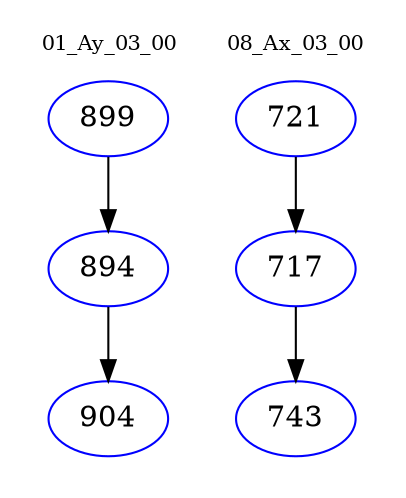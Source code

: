 digraph{
subgraph cluster_0 {
color = white
label = "01_Ay_03_00";
fontsize=10;
T0_899 [label="899", color="blue"]
T0_899 -> T0_894 [color="black"]
T0_894 [label="894", color="blue"]
T0_894 -> T0_904 [color="black"]
T0_904 [label="904", color="blue"]
}
subgraph cluster_1 {
color = white
label = "08_Ax_03_00";
fontsize=10;
T1_721 [label="721", color="blue"]
T1_721 -> T1_717 [color="black"]
T1_717 [label="717", color="blue"]
T1_717 -> T1_743 [color="black"]
T1_743 [label="743", color="blue"]
}
}
